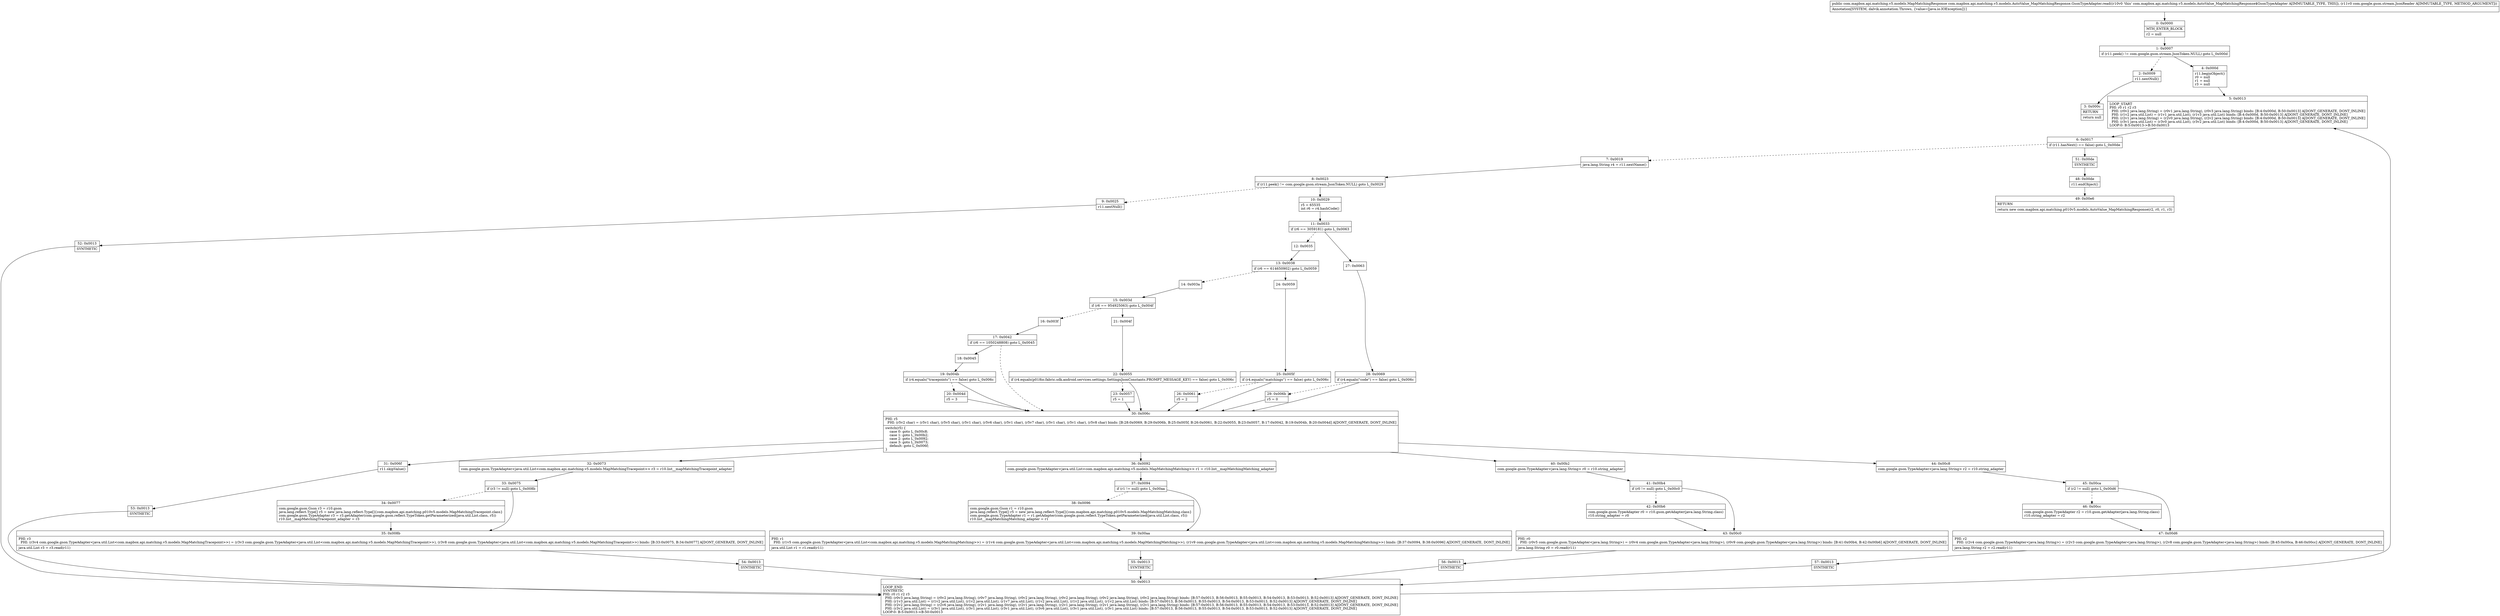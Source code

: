 digraph "CFG forcom.mapbox.api.matching.v5.models.AutoValue_MapMatchingResponse.GsonTypeAdapter.read(Lcom\/google\/gson\/stream\/JsonReader;)Lcom\/mapbox\/api\/matching\/v5\/models\/MapMatchingResponse;" {
Node_0 [shape=record,label="{0\:\ 0x0000|MTH_ENTER_BLOCK\l|r2 = null\l}"];
Node_1 [shape=record,label="{1\:\ 0x0007|if (r11.peek() != com.google.gson.stream.JsonToken.NULL) goto L_0x000d\l}"];
Node_2 [shape=record,label="{2\:\ 0x0009|r11.nextNull()\l}"];
Node_3 [shape=record,label="{3\:\ 0x000c|RETURN\l|return null\l}"];
Node_4 [shape=record,label="{4\:\ 0x000d|r11.beginObject()\lr0 = null\lr1 = null\lr3 = null\l}"];
Node_5 [shape=record,label="{5\:\ 0x0013|LOOP_START\lPHI: r0 r1 r2 r3 \l  PHI: (r0v2 java.lang.String) = (r0v1 java.lang.String), (r0v3 java.lang.String) binds: [B:4:0x000d, B:50:0x0013] A[DONT_GENERATE, DONT_INLINE]\l  PHI: (r1v2 java.util.List) = (r1v1 java.util.List), (r1v3 java.util.List) binds: [B:4:0x000d, B:50:0x0013] A[DONT_GENERATE, DONT_INLINE]\l  PHI: (r2v1 java.lang.String) = (r2v0 java.lang.String), (r2v2 java.lang.String) binds: [B:4:0x000d, B:50:0x0013] A[DONT_GENERATE, DONT_INLINE]\l  PHI: (r3v1 java.util.List) = (r3v0 java.util.List), (r3v2 java.util.List) binds: [B:4:0x000d, B:50:0x0013] A[DONT_GENERATE, DONT_INLINE]\lLOOP:0: B:5:0x0013\-\>B:50:0x0013\l}"];
Node_6 [shape=record,label="{6\:\ 0x0017|if (r11.hasNext() == false) goto L_0x00de\l}"];
Node_7 [shape=record,label="{7\:\ 0x0019|java.lang.String r4 = r11.nextName()\l}"];
Node_8 [shape=record,label="{8\:\ 0x0023|if (r11.peek() != com.google.gson.stream.JsonToken.NULL) goto L_0x0029\l}"];
Node_9 [shape=record,label="{9\:\ 0x0025|r11.nextNull()\l}"];
Node_10 [shape=record,label="{10\:\ 0x0029|r5 = 65535\lint r6 = r4.hashCode()\l}"];
Node_11 [shape=record,label="{11\:\ 0x0033|if (r6 == 3059181) goto L_0x0063\l}"];
Node_12 [shape=record,label="{12\:\ 0x0035}"];
Node_13 [shape=record,label="{13\:\ 0x0038|if (r6 == 614650902) goto L_0x0059\l}"];
Node_14 [shape=record,label="{14\:\ 0x003a}"];
Node_15 [shape=record,label="{15\:\ 0x003d|if (r6 == 954925063) goto L_0x004f\l}"];
Node_16 [shape=record,label="{16\:\ 0x003f}"];
Node_17 [shape=record,label="{17\:\ 0x0042|if (r6 == 1050248808) goto L_0x0045\l}"];
Node_18 [shape=record,label="{18\:\ 0x0045}"];
Node_19 [shape=record,label="{19\:\ 0x004b|if (r4.equals(\"tracepoints\") == false) goto L_0x006c\l}"];
Node_20 [shape=record,label="{20\:\ 0x004d|r5 = 3\l}"];
Node_21 [shape=record,label="{21\:\ 0x004f}"];
Node_22 [shape=record,label="{22\:\ 0x0055|if (r4.equals(p018io.fabric.sdk.android.services.settings.SettingsJsonConstants.PROMPT_MESSAGE_KEY) == false) goto L_0x006c\l}"];
Node_23 [shape=record,label="{23\:\ 0x0057|r5 = 1\l}"];
Node_24 [shape=record,label="{24\:\ 0x0059}"];
Node_25 [shape=record,label="{25\:\ 0x005f|if (r4.equals(\"matchings\") == false) goto L_0x006c\l}"];
Node_26 [shape=record,label="{26\:\ 0x0061|r5 = 2\l}"];
Node_27 [shape=record,label="{27\:\ 0x0063}"];
Node_28 [shape=record,label="{28\:\ 0x0069|if (r4.equals(\"code\") == false) goto L_0x006c\l}"];
Node_29 [shape=record,label="{29\:\ 0x006b|r5 = 0\l}"];
Node_30 [shape=record,label="{30\:\ 0x006c|PHI: r5 \l  PHI: (r5v2 char) = (r5v1 char), (r5v5 char), (r5v1 char), (r5v6 char), (r5v1 char), (r5v7 char), (r5v1 char), (r5v1 char), (r5v8 char) binds: [B:28:0x0069, B:29:0x006b, B:25:0x005f, B:26:0x0061, B:22:0x0055, B:23:0x0057, B:17:0x0042, B:19:0x004b, B:20:0x004d] A[DONT_GENERATE, DONT_INLINE]\l|switch(r5) \{\l    case 0: goto L_0x00c8;\l    case 1: goto L_0x00b2;\l    case 2: goto L_0x0092;\l    case 3: goto L_0x0073;\l    default: goto L_0x006f;\l\}\l}"];
Node_31 [shape=record,label="{31\:\ 0x006f|r11.skipValue()\l}"];
Node_32 [shape=record,label="{32\:\ 0x0073|com.google.gson.TypeAdapter\<java.util.List\<com.mapbox.api.matching.v5.models.MapMatchingTracepoint\>\> r3 = r10.list__mapMatchingTracepoint_adapter\l}"];
Node_33 [shape=record,label="{33\:\ 0x0075|if (r3 != null) goto L_0x008b\l}"];
Node_34 [shape=record,label="{34\:\ 0x0077|com.google.gson.Gson r3 = r10.gson\ljava.lang.reflect.Type[] r5 = new java.lang.reflect.Type[]\{com.mapbox.api.matching.p010v5.models.MapMatchingTracepoint.class\}\lcom.google.gson.TypeAdapter r3 = r3.getAdapter(com.google.gson.reflect.TypeToken.getParameterized(java.util.List.class, r5))\lr10.list__mapMatchingTracepoint_adapter = r3\l}"];
Node_35 [shape=record,label="{35\:\ 0x008b|PHI: r3 \l  PHI: (r3v4 com.google.gson.TypeAdapter\<java.util.List\<com.mapbox.api.matching.v5.models.MapMatchingTracepoint\>\>) = (r3v3 com.google.gson.TypeAdapter\<java.util.List\<com.mapbox.api.matching.v5.models.MapMatchingTracepoint\>\>), (r3v8 com.google.gson.TypeAdapter\<java.util.List\<com.mapbox.api.matching.v5.models.MapMatchingTracepoint\>\>) binds: [B:33:0x0075, B:34:0x0077] A[DONT_GENERATE, DONT_INLINE]\l|java.util.List r3 = r3.read(r11)\l}"];
Node_36 [shape=record,label="{36\:\ 0x0092|com.google.gson.TypeAdapter\<java.util.List\<com.mapbox.api.matching.v5.models.MapMatchingMatching\>\> r1 = r10.list__mapMatchingMatching_adapter\l}"];
Node_37 [shape=record,label="{37\:\ 0x0094|if (r1 != null) goto L_0x00aa\l}"];
Node_38 [shape=record,label="{38\:\ 0x0096|com.google.gson.Gson r1 = r10.gson\ljava.lang.reflect.Type[] r5 = new java.lang.reflect.Type[]\{com.mapbox.api.matching.p010v5.models.MapMatchingMatching.class\}\lcom.google.gson.TypeAdapter r1 = r1.getAdapter(com.google.gson.reflect.TypeToken.getParameterized(java.util.List.class, r5))\lr10.list__mapMatchingMatching_adapter = r1\l}"];
Node_39 [shape=record,label="{39\:\ 0x00aa|PHI: r1 \l  PHI: (r1v5 com.google.gson.TypeAdapter\<java.util.List\<com.mapbox.api.matching.v5.models.MapMatchingMatching\>\>) = (r1v4 com.google.gson.TypeAdapter\<java.util.List\<com.mapbox.api.matching.v5.models.MapMatchingMatching\>\>), (r1v9 com.google.gson.TypeAdapter\<java.util.List\<com.mapbox.api.matching.v5.models.MapMatchingMatching\>\>) binds: [B:37:0x0094, B:38:0x0096] A[DONT_GENERATE, DONT_INLINE]\l|java.util.List r1 = r1.read(r11)\l}"];
Node_40 [shape=record,label="{40\:\ 0x00b2|com.google.gson.TypeAdapter\<java.lang.String\> r0 = r10.string_adapter\l}"];
Node_41 [shape=record,label="{41\:\ 0x00b4|if (r0 != null) goto L_0x00c0\l}"];
Node_42 [shape=record,label="{42\:\ 0x00b6|com.google.gson.TypeAdapter r0 = r10.gson.getAdapter(java.lang.String.class)\lr10.string_adapter = r0\l}"];
Node_43 [shape=record,label="{43\:\ 0x00c0|PHI: r0 \l  PHI: (r0v5 com.google.gson.TypeAdapter\<java.lang.String\>) = (r0v4 com.google.gson.TypeAdapter\<java.lang.String\>), (r0v9 com.google.gson.TypeAdapter\<java.lang.String\>) binds: [B:41:0x00b4, B:42:0x00b6] A[DONT_GENERATE, DONT_INLINE]\l|java.lang.String r0 = r0.read(r11)\l}"];
Node_44 [shape=record,label="{44\:\ 0x00c8|com.google.gson.TypeAdapter\<java.lang.String\> r2 = r10.string_adapter\l}"];
Node_45 [shape=record,label="{45\:\ 0x00ca|if (r2 != null) goto L_0x00d6\l}"];
Node_46 [shape=record,label="{46\:\ 0x00cc|com.google.gson.TypeAdapter r2 = r10.gson.getAdapter(java.lang.String.class)\lr10.string_adapter = r2\l}"];
Node_47 [shape=record,label="{47\:\ 0x00d6|PHI: r2 \l  PHI: (r2v4 com.google.gson.TypeAdapter\<java.lang.String\>) = (r2v3 com.google.gson.TypeAdapter\<java.lang.String\>), (r2v8 com.google.gson.TypeAdapter\<java.lang.String\>) binds: [B:45:0x00ca, B:46:0x00cc] A[DONT_GENERATE, DONT_INLINE]\l|java.lang.String r2 = r2.read(r11)\l}"];
Node_48 [shape=record,label="{48\:\ 0x00de|r11.endObject()\l}"];
Node_49 [shape=record,label="{49\:\ 0x00e6|RETURN\l|return new com.mapbox.api.matching.p010v5.models.AutoValue_MapMatchingResponse(r2, r0, r1, r3)\l}"];
Node_50 [shape=record,label="{50\:\ 0x0013|LOOP_END\lSYNTHETIC\lPHI: r0 r1 r2 r3 \l  PHI: (r0v3 java.lang.String) = (r0v2 java.lang.String), (r0v7 java.lang.String), (r0v2 java.lang.String), (r0v2 java.lang.String), (r0v2 java.lang.String), (r0v2 java.lang.String) binds: [B:57:0x0013, B:56:0x0013, B:55:0x0013, B:54:0x0013, B:53:0x0013, B:52:0x0013] A[DONT_GENERATE, DONT_INLINE]\l  PHI: (r1v3 java.util.List) = (r1v2 java.util.List), (r1v2 java.util.List), (r1v7 java.util.List), (r1v2 java.util.List), (r1v2 java.util.List), (r1v2 java.util.List) binds: [B:57:0x0013, B:56:0x0013, B:55:0x0013, B:54:0x0013, B:53:0x0013, B:52:0x0013] A[DONT_GENERATE, DONT_INLINE]\l  PHI: (r2v2 java.lang.String) = (r2v6 java.lang.String), (r2v1 java.lang.String), (r2v1 java.lang.String), (r2v1 java.lang.String), (r2v1 java.lang.String), (r2v1 java.lang.String) binds: [B:57:0x0013, B:56:0x0013, B:55:0x0013, B:54:0x0013, B:53:0x0013, B:52:0x0013] A[DONT_GENERATE, DONT_INLINE]\l  PHI: (r3v2 java.util.List) = (r3v1 java.util.List), (r3v1 java.util.List), (r3v1 java.util.List), (r3v6 java.util.List), (r3v1 java.util.List), (r3v1 java.util.List) binds: [B:57:0x0013, B:56:0x0013, B:55:0x0013, B:54:0x0013, B:53:0x0013, B:52:0x0013] A[DONT_GENERATE, DONT_INLINE]\lLOOP:0: B:5:0x0013\-\>B:50:0x0013\l}"];
Node_51 [shape=record,label="{51\:\ 0x00de|SYNTHETIC\l}"];
Node_52 [shape=record,label="{52\:\ 0x0013|SYNTHETIC\l}"];
Node_53 [shape=record,label="{53\:\ 0x0013|SYNTHETIC\l}"];
Node_54 [shape=record,label="{54\:\ 0x0013|SYNTHETIC\l}"];
Node_55 [shape=record,label="{55\:\ 0x0013|SYNTHETIC\l}"];
Node_56 [shape=record,label="{56\:\ 0x0013|SYNTHETIC\l}"];
Node_57 [shape=record,label="{57\:\ 0x0013|SYNTHETIC\l}"];
MethodNode[shape=record,label="{public com.mapbox.api.matching.v5.models.MapMatchingResponse com.mapbox.api.matching.v5.models.AutoValue_MapMatchingResponse.GsonTypeAdapter.read((r10v0 'this' com.mapbox.api.matching.v5.models.AutoValue_MapMatchingResponse$GsonTypeAdapter A[IMMUTABLE_TYPE, THIS]), (r11v0 com.google.gson.stream.JsonReader A[IMMUTABLE_TYPE, METHOD_ARGUMENT]))  | Annotation[SYSTEM, dalvik.annotation.Throws, \{value=[java.io.IOException]\}]\l}"];
MethodNode -> Node_0;
Node_0 -> Node_1;
Node_1 -> Node_2[style=dashed];
Node_1 -> Node_4;
Node_2 -> Node_3;
Node_4 -> Node_5;
Node_5 -> Node_6;
Node_6 -> Node_7[style=dashed];
Node_6 -> Node_51;
Node_7 -> Node_8;
Node_8 -> Node_9[style=dashed];
Node_8 -> Node_10;
Node_9 -> Node_52;
Node_10 -> Node_11;
Node_11 -> Node_12[style=dashed];
Node_11 -> Node_27;
Node_12 -> Node_13;
Node_13 -> Node_14[style=dashed];
Node_13 -> Node_24;
Node_14 -> Node_15;
Node_15 -> Node_16[style=dashed];
Node_15 -> Node_21;
Node_16 -> Node_17;
Node_17 -> Node_18;
Node_17 -> Node_30[style=dashed];
Node_18 -> Node_19;
Node_19 -> Node_20[style=dashed];
Node_19 -> Node_30;
Node_20 -> Node_30;
Node_21 -> Node_22;
Node_22 -> Node_23[style=dashed];
Node_22 -> Node_30;
Node_23 -> Node_30;
Node_24 -> Node_25;
Node_25 -> Node_26[style=dashed];
Node_25 -> Node_30;
Node_26 -> Node_30;
Node_27 -> Node_28;
Node_28 -> Node_29[style=dashed];
Node_28 -> Node_30;
Node_29 -> Node_30;
Node_30 -> Node_31;
Node_30 -> Node_32;
Node_30 -> Node_36;
Node_30 -> Node_40;
Node_30 -> Node_44;
Node_31 -> Node_53;
Node_32 -> Node_33;
Node_33 -> Node_34[style=dashed];
Node_33 -> Node_35;
Node_34 -> Node_35;
Node_35 -> Node_54;
Node_36 -> Node_37;
Node_37 -> Node_38[style=dashed];
Node_37 -> Node_39;
Node_38 -> Node_39;
Node_39 -> Node_55;
Node_40 -> Node_41;
Node_41 -> Node_42[style=dashed];
Node_41 -> Node_43;
Node_42 -> Node_43;
Node_43 -> Node_56;
Node_44 -> Node_45;
Node_45 -> Node_46[style=dashed];
Node_45 -> Node_47;
Node_46 -> Node_47;
Node_47 -> Node_57;
Node_48 -> Node_49;
Node_50 -> Node_5;
Node_51 -> Node_48;
Node_52 -> Node_50;
Node_53 -> Node_50;
Node_54 -> Node_50;
Node_55 -> Node_50;
Node_56 -> Node_50;
Node_57 -> Node_50;
}

